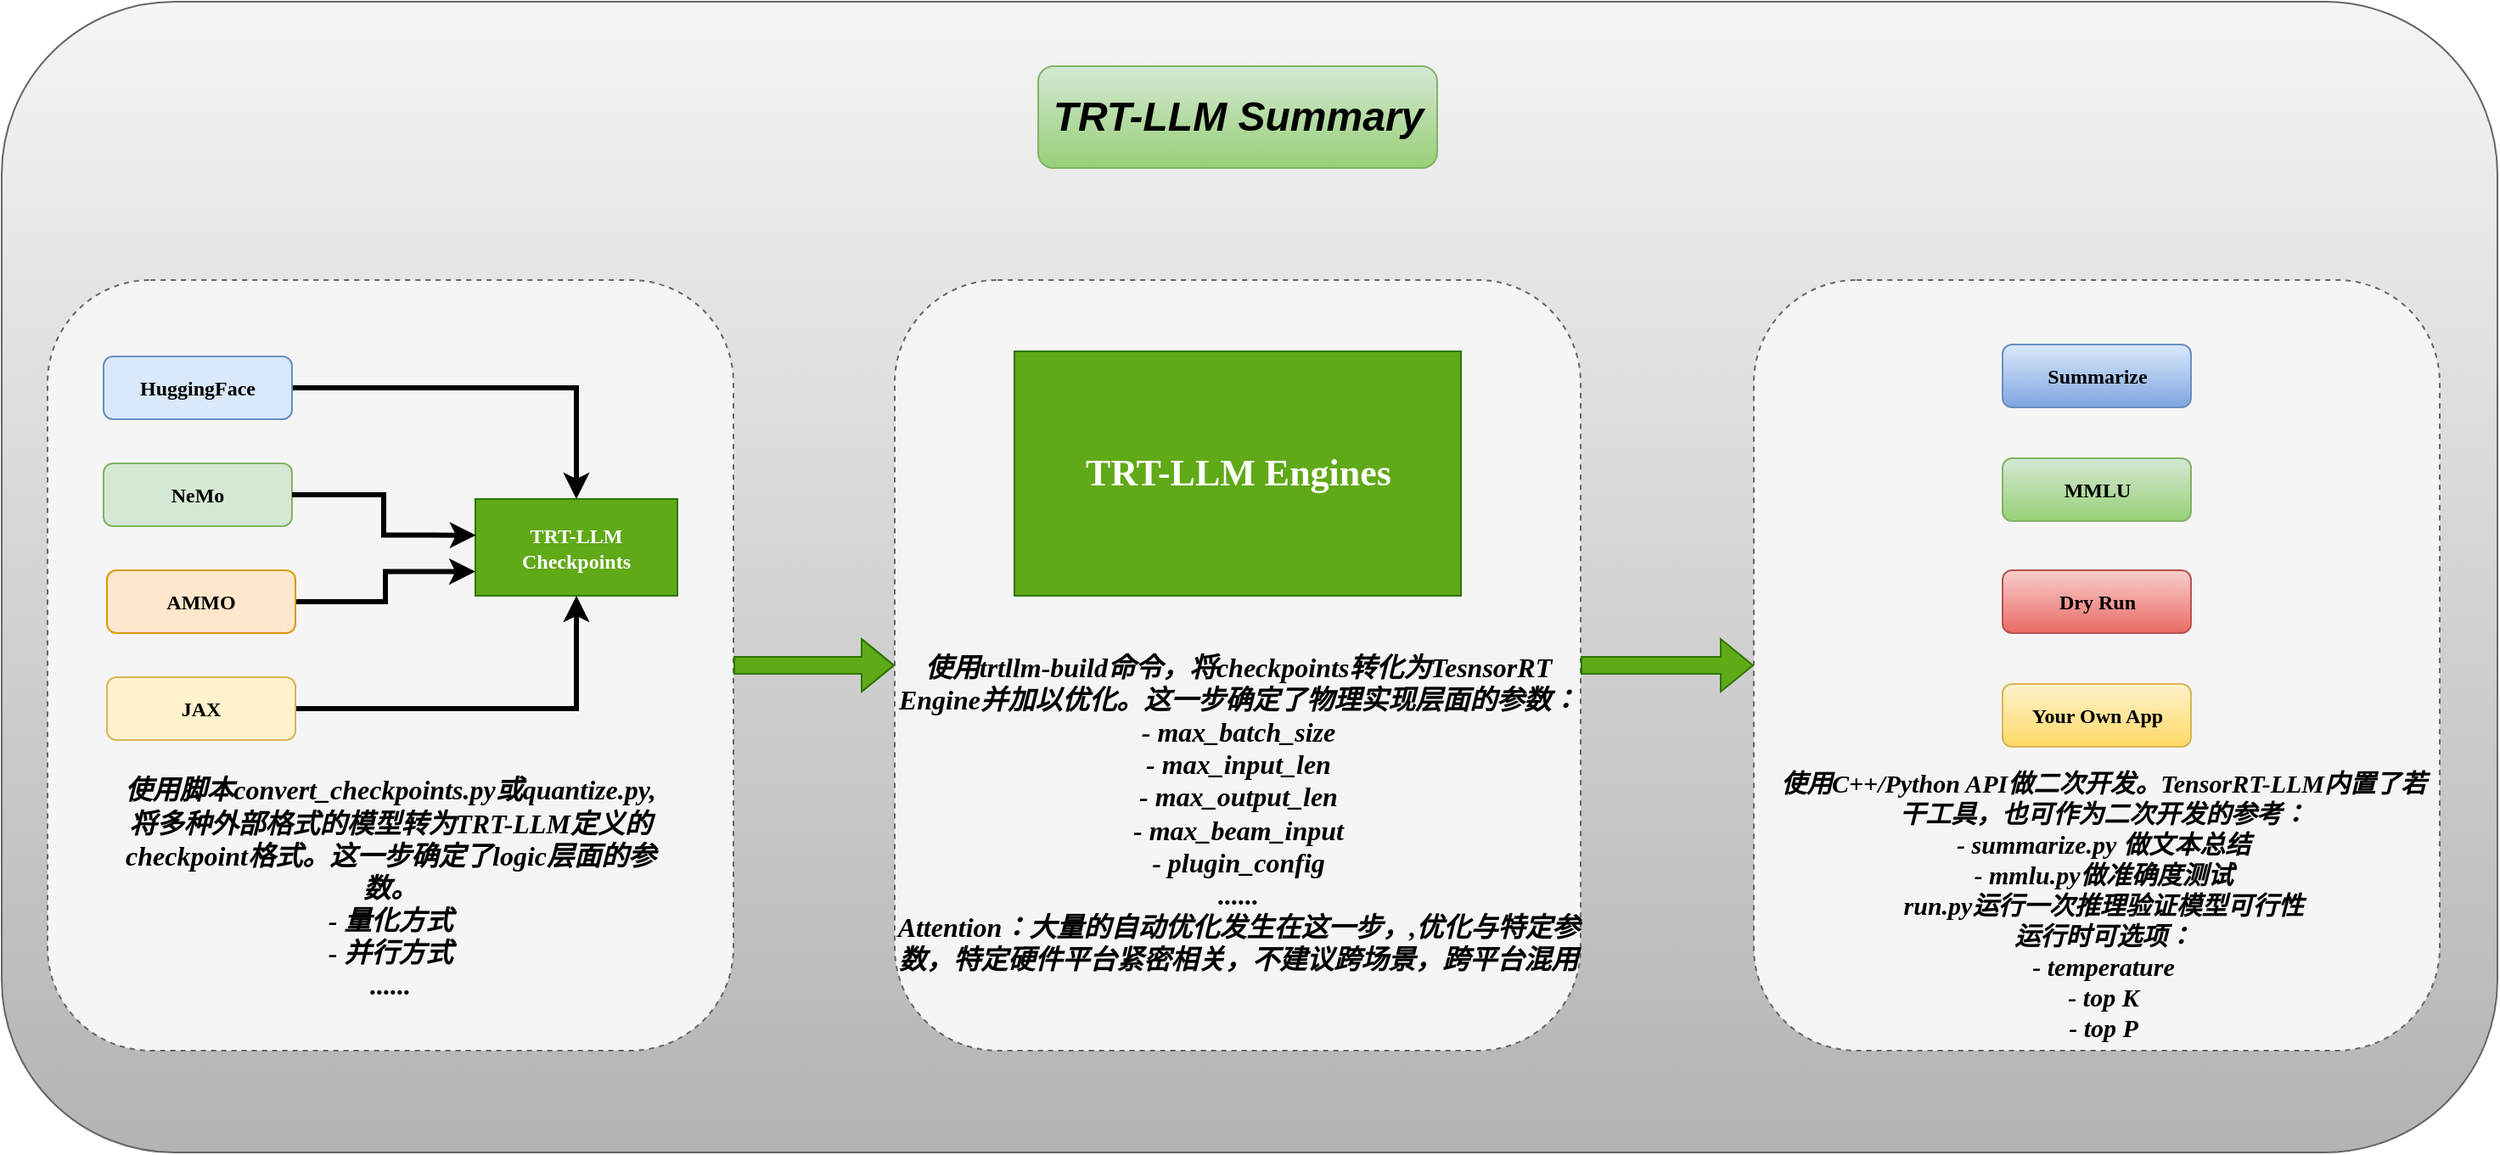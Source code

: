 <mxfile version="24.7.16">
  <diagram name="Page-1" id="Dnxth_gKGoHQhTlkixaQ">
    <mxGraphModel dx="1209" dy="1103" grid="0" gridSize="10" guides="1" tooltips="0" connect="1" arrows="0" fold="1" page="0" pageScale="1" pageWidth="850" pageHeight="1100" math="0" shadow="0">
      <root>
        <mxCell id="0" />
        <mxCell id="1" parent="0" />
        <mxCell id="gxb3YtXBHtRbfXQBGh1x-18" value="" style="rounded=1;whiteSpace=wrap;html=1;fillColor=#f5f5f5;gradientColor=#b3b3b3;strokeColor=#666666;" vertex="1" parent="1">
          <mxGeometry x="36" y="-79" width="1470" height="678" as="geometry" />
        </mxCell>
        <mxCell id="gxb3YtXBHtRbfXQBGh1x-2" value="" style="rounded=1;whiteSpace=wrap;html=1;fillColor=#f5f5f5;fontColor=#333333;strokeColor=#666666;dashed=1;" vertex="1" parent="1">
          <mxGeometry x="63" y="85" width="404" height="454" as="geometry" />
        </mxCell>
        <mxCell id="gxb3YtXBHtRbfXQBGh1x-8" style="edgeStyle=orthogonalEdgeStyle;rounded=0;orthogonalLoop=1;jettySize=auto;html=1;exitX=1;exitY=0.5;exitDx=0;exitDy=0;entryX=0.5;entryY=0;entryDx=0;entryDy=0;strokeWidth=3;" edge="1" parent="1" source="gxb3YtXBHtRbfXQBGh1x-3" target="gxb3YtXBHtRbfXQBGh1x-7">
          <mxGeometry relative="1" as="geometry" />
        </mxCell>
        <mxCell id="gxb3YtXBHtRbfXQBGh1x-3" value="&lt;font face=&quot;Georgia&quot;&gt;&lt;b&gt;HuggingFace&lt;/b&gt;&lt;/font&gt;" style="rounded=1;whiteSpace=wrap;html=1;fillColor=#dae8fc;strokeColor=#6c8ebf;" vertex="1" parent="1">
          <mxGeometry x="96" y="130" width="111" height="37" as="geometry" />
        </mxCell>
        <mxCell id="gxb3YtXBHtRbfXQBGh1x-4" value="&lt;font face=&quot;Georgia&quot;&gt;&lt;b&gt;NeMo&lt;/b&gt;&lt;/font&gt;" style="rounded=1;whiteSpace=wrap;html=1;fillColor=#d5e8d4;strokeColor=#82b366;" vertex="1" parent="1">
          <mxGeometry x="96" y="193" width="111" height="37" as="geometry" />
        </mxCell>
        <mxCell id="gxb3YtXBHtRbfXQBGh1x-13" style="edgeStyle=orthogonalEdgeStyle;rounded=0;orthogonalLoop=1;jettySize=auto;html=1;exitX=1;exitY=0.5;exitDx=0;exitDy=0;entryX=0;entryY=0.75;entryDx=0;entryDy=0;strokeWidth=3;" edge="1" parent="1" source="gxb3YtXBHtRbfXQBGh1x-5" target="gxb3YtXBHtRbfXQBGh1x-7">
          <mxGeometry relative="1" as="geometry" />
        </mxCell>
        <mxCell id="gxb3YtXBHtRbfXQBGh1x-5" value="&lt;font face=&quot;Georgia&quot;&gt;&lt;b&gt;AMMO&lt;/b&gt;&lt;/font&gt;" style="rounded=1;whiteSpace=wrap;html=1;fillColor=#ffe6cc;strokeColor=#d79b00;" vertex="1" parent="1">
          <mxGeometry x="98" y="256" width="111" height="37" as="geometry" />
        </mxCell>
        <mxCell id="gxb3YtXBHtRbfXQBGh1x-12" style="edgeStyle=orthogonalEdgeStyle;rounded=0;orthogonalLoop=1;jettySize=auto;html=1;exitX=1;exitY=0.5;exitDx=0;exitDy=0;entryX=0.5;entryY=1;entryDx=0;entryDy=0;strokeWidth=3;" edge="1" parent="1" source="gxb3YtXBHtRbfXQBGh1x-6" target="gxb3YtXBHtRbfXQBGh1x-7">
          <mxGeometry relative="1" as="geometry" />
        </mxCell>
        <mxCell id="gxb3YtXBHtRbfXQBGh1x-6" value="&lt;font face=&quot;Georgia&quot;&gt;&lt;b&gt;JAX&lt;/b&gt;&lt;/font&gt;" style="rounded=1;whiteSpace=wrap;html=1;fillColor=#fff2cc;strokeColor=#d6b656;" vertex="1" parent="1">
          <mxGeometry x="98" y="319" width="111" height="37" as="geometry" />
        </mxCell>
        <mxCell id="gxb3YtXBHtRbfXQBGh1x-7" value="&lt;font face=&quot;Georgia&quot;&gt;&lt;b&gt;TRT-LLM Checkpoints&lt;/b&gt;&lt;/font&gt;" style="rounded=0;whiteSpace=wrap;html=1;fillColor=#60a917;fontColor=#ffffff;strokeColor=#2D7600;" vertex="1" parent="1">
          <mxGeometry x="315" y="214" width="119" height="57" as="geometry" />
        </mxCell>
        <mxCell id="gxb3YtXBHtRbfXQBGh1x-15" style="edgeStyle=orthogonalEdgeStyle;rounded=0;orthogonalLoop=1;jettySize=auto;html=1;exitX=1;exitY=0.5;exitDx=0;exitDy=0;entryX=0.003;entryY=0.374;entryDx=0;entryDy=0;entryPerimeter=0;strokeWidth=3;" edge="1" parent="1" source="gxb3YtXBHtRbfXQBGh1x-4" target="gxb3YtXBHtRbfXQBGh1x-7">
          <mxGeometry relative="1" as="geometry" />
        </mxCell>
        <mxCell id="gxb3YtXBHtRbfXQBGh1x-17" value="&lt;b style=&quot;font-size: 16px;&quot;&gt;&lt;i style=&quot;&quot;&gt;&lt;font style=&quot;font-size: 16px;&quot; face=&quot;Georgia&quot;&gt;使用脚本convert_checkpoints.py或quantize.py,将多种外部格式的模型转为TRT-LLM定义的checkpoint格式。这一步确定了logic层面的参数。&lt;/font&gt;&lt;/i&gt;&lt;/b&gt;&lt;div style=&quot;font-size: 16px;&quot;&gt;&lt;b&gt;&lt;i&gt;&lt;font style=&quot;font-size: 16px;&quot; face=&quot;f1S0R8xksRw6-Nmn-3IS&quot;&gt;- 量化方式&lt;/font&gt;&lt;/i&gt;&lt;/b&gt;&lt;/div&gt;&lt;div style=&quot;font-size: 16px;&quot;&gt;&lt;b&gt;&lt;i&gt;&lt;font style=&quot;font-size: 16px;&quot; face=&quot;f1S0R8xksRw6-Nmn-3IS&quot;&gt;- 并行方式&lt;/font&gt;&lt;/i&gt;&lt;/b&gt;&lt;/div&gt;&lt;div style=&quot;font-size: 16px;&quot;&gt;&lt;b style=&quot;&quot;&gt;&lt;i style=&quot;&quot;&gt;&lt;font style=&quot;font-size: 16px;&quot; face=&quot;f1S0R8xksRw6-Nmn-3IS&quot;&gt;......&lt;/font&gt;&lt;/i&gt;&lt;/b&gt;&lt;/div&gt;" style="text;html=1;align=center;verticalAlign=middle;whiteSpace=wrap;rounded=0;" vertex="1" parent="1">
          <mxGeometry x="101" y="400" width="328" height="85" as="geometry" />
        </mxCell>
        <mxCell id="gxb3YtXBHtRbfXQBGh1x-19" value="" style="rounded=1;whiteSpace=wrap;html=1;fillColor=#f5f5f5;fontColor=#333333;strokeColor=#666666;dashed=1;" vertex="1" parent="1">
          <mxGeometry x="562" y="85" width="404" height="454" as="geometry" />
        </mxCell>
        <mxCell id="gxb3YtXBHtRbfXQBGh1x-20" value="&lt;b style=&quot;font-size: 16px;&quot;&gt;&lt;i style=&quot;&quot;&gt;&lt;font style=&quot;font-size: 16px;&quot; face=&quot;Georgia&quot;&gt;使用trtllm-build命令，将checkpoints转化为TesnsorRT Engine并加以优化。这一步确定了物理实现层面的参数：&lt;/font&gt;&lt;/i&gt;&lt;/b&gt;&lt;div style=&quot;font-size: 16px;&quot;&gt;&lt;b&gt;&lt;i&gt;&lt;font style=&quot;font-size: 16px;&quot; face=&quot;Georgia&quot;&gt;- max_batch_size&lt;/font&gt;&lt;/i&gt;&lt;/b&gt;&lt;/div&gt;&lt;div style=&quot;font-size: 16px;&quot;&gt;&lt;b&gt;&lt;i&gt;&lt;font style=&quot;font-size: 16px;&quot; face=&quot;Georgia&quot;&gt;- max_input_len&lt;/font&gt;&lt;/i&gt;&lt;/b&gt;&lt;/div&gt;&lt;div style=&quot;font-size: 16px;&quot;&gt;&lt;b&gt;&lt;i&gt;&lt;font style=&quot;font-size: 16px;&quot; face=&quot;Georgia&quot;&gt;- max_output_len&lt;/font&gt;&lt;/i&gt;&lt;/b&gt;&lt;/div&gt;&lt;div style=&quot;font-size: 16px;&quot;&gt;&lt;b&gt;&lt;i&gt;&lt;font style=&quot;font-size: 16px;&quot; face=&quot;Georgia&quot;&gt;- max_beam_input&lt;/font&gt;&lt;/i&gt;&lt;/b&gt;&lt;/div&gt;&lt;div style=&quot;font-size: 16px;&quot;&gt;&lt;b&gt;&lt;i&gt;&lt;font style=&quot;font-size: 16px;&quot; face=&quot;Georgia&quot;&gt;- plugin_config&lt;/font&gt;&lt;/i&gt;&lt;/b&gt;&lt;/div&gt;&lt;div style=&quot;font-size: 16px;&quot;&gt;&lt;font style=&quot;font-size: 16px;&quot; face=&quot;Georgia&quot;&gt;&lt;b&gt;&lt;i&gt;......&lt;/i&gt;&lt;/b&gt;&lt;/font&gt;&lt;/div&gt;&lt;div style=&quot;font-size: 16px;&quot;&gt;&lt;font style=&quot;font-size: 16px;&quot; face=&quot;Georgia&quot;&gt;&lt;b style=&quot;&quot;&gt;&lt;i style=&quot;&quot;&gt;Attention：大量的自动优化发生在这一步，,优化与特定参数，特定硬件平台紧密相关，不建议跨场景，跨平台混用&lt;/i&gt;&lt;/b&gt;&lt;/font&gt;&lt;/div&gt;" style="text;html=1;align=center;verticalAlign=middle;whiteSpace=wrap;rounded=0;" vertex="1" parent="1">
          <mxGeometry x="560.5" y="350" width="407" height="98" as="geometry" />
        </mxCell>
        <mxCell id="gxb3YtXBHtRbfXQBGh1x-21" value="&lt;font size=&quot;1&quot; face=&quot;Georgia&quot;&gt;&lt;b style=&quot;font-size: 22px;&quot;&gt;TRT-LLM Engines&lt;/b&gt;&lt;/font&gt;" style="rounded=0;whiteSpace=wrap;html=1;fillColor=#60a917;fontColor=#ffffff;strokeColor=#2D7600;" vertex="1" parent="1">
          <mxGeometry x="632.5" y="127" width="263" height="144" as="geometry" />
        </mxCell>
        <mxCell id="gxb3YtXBHtRbfXQBGh1x-23" value="" style="shape=flexArrow;endArrow=classic;html=1;rounded=0;entryX=0;entryY=0.5;entryDx=0;entryDy=0;exitX=1;exitY=0.5;exitDx=0;exitDy=0;fillColor=#60a917;strokeColor=#2D7600;" edge="1" parent="1" source="gxb3YtXBHtRbfXQBGh1x-2" target="gxb3YtXBHtRbfXQBGh1x-19">
          <mxGeometry width="50" height="50" relative="1" as="geometry">
            <mxPoint x="500" y="597" as="sourcePoint" />
            <mxPoint x="550" y="547" as="targetPoint" />
            <Array as="points">
              <mxPoint x="514" y="312" />
            </Array>
          </mxGeometry>
        </mxCell>
        <mxCell id="gxb3YtXBHtRbfXQBGh1x-24" value="" style="rounded=1;whiteSpace=wrap;html=1;fillColor=#f5f5f5;fontColor=#333333;strokeColor=#666666;dashed=1;" vertex="1" parent="1">
          <mxGeometry x="1068" y="85" width="404" height="454" as="geometry" />
        </mxCell>
        <mxCell id="gxb3YtXBHtRbfXQBGh1x-26" value="&lt;b&gt;&lt;i&gt;&lt;font style=&quot;font-size: 24px;&quot;&gt;TRT-LLM Summary&lt;/font&gt;&lt;/i&gt;&lt;/b&gt;" style="rounded=1;whiteSpace=wrap;html=1;fillColor=#d5e8d4;gradientColor=#97d077;strokeColor=#82b366;" vertex="1" parent="1">
          <mxGeometry x="646.5" y="-41" width="235" height="60" as="geometry" />
        </mxCell>
        <mxCell id="gxb3YtXBHtRbfXQBGh1x-28" value="" style="shape=flexArrow;endArrow=classic;html=1;rounded=0;entryX=0;entryY=0.5;entryDx=0;entryDy=0;exitX=1;exitY=0.5;exitDx=0;exitDy=0;fillColor=#60a917;strokeColor=#2D7600;" edge="1" parent="1" source="gxb3YtXBHtRbfXQBGh1x-19" target="gxb3YtXBHtRbfXQBGh1x-24">
          <mxGeometry width="50" height="50" relative="1" as="geometry">
            <mxPoint x="988" y="493" as="sourcePoint" />
            <mxPoint x="1038" y="443" as="targetPoint" />
          </mxGeometry>
        </mxCell>
        <mxCell id="gxb3YtXBHtRbfXQBGh1x-29" value="&lt;font face=&quot;Georgia&quot;&gt;&lt;b&gt;Summarize&lt;/b&gt;&lt;/font&gt;" style="rounded=1;whiteSpace=wrap;html=1;fillColor=#dae8fc;strokeColor=#6c8ebf;gradientColor=#7ea6e0;" vertex="1" parent="1">
          <mxGeometry x="1214.5" y="123" width="111" height="37" as="geometry" />
        </mxCell>
        <mxCell id="gxb3YtXBHtRbfXQBGh1x-30" value="&lt;font face=&quot;Georgia&quot;&gt;&lt;b&gt;MMLU&lt;/b&gt;&lt;/font&gt;" style="rounded=1;whiteSpace=wrap;html=1;fillColor=#d5e8d4;strokeColor=#82b366;gradientColor=#97d077;" vertex="1" parent="1">
          <mxGeometry x="1214.5" y="190" width="111" height="37" as="geometry" />
        </mxCell>
        <mxCell id="gxb3YtXBHtRbfXQBGh1x-31" value="&lt;font face=&quot;Georgia&quot;&gt;&lt;b&gt;Dry Run&lt;/b&gt;&lt;/font&gt;" style="rounded=1;whiteSpace=wrap;html=1;fillColor=#f8cecc;strokeColor=#b85450;gradientColor=#ea6b66;" vertex="1" parent="1">
          <mxGeometry x="1214.5" y="256" width="111" height="37" as="geometry" />
        </mxCell>
        <mxCell id="gxb3YtXBHtRbfXQBGh1x-32" value="&lt;font face=&quot;Georgia&quot;&gt;&lt;b&gt;Your Own App&lt;/b&gt;&lt;/font&gt;" style="rounded=1;whiteSpace=wrap;html=1;fillColor=#fff2cc;strokeColor=#d6b656;gradientColor=#ffd966;" vertex="1" parent="1">
          <mxGeometry x="1214.5" y="323" width="111" height="37" as="geometry" />
        </mxCell>
        <mxCell id="gxb3YtXBHtRbfXQBGh1x-33" value="&lt;span style=&quot;font-size: 15px;&quot;&gt;&lt;i style=&quot;&quot;&gt;&lt;font face=&quot;Georgia&quot; style=&quot;font-size: 15px;&quot;&gt;&lt;b style=&quot;&quot;&gt;使用C++/Python API做二次开发。TensorRT-LLM内置了若干工具，也可作为二次开发的参考：&lt;/b&gt;&lt;/font&gt;&lt;/i&gt;&lt;/span&gt;&lt;div style=&quot;font-size: 15px;&quot;&gt;&lt;i&gt;&lt;font face=&quot;OAxIPNUQxBI5j9LFfn8c&quot; style=&quot;font-size: 15px;&quot;&gt;&lt;b&gt;- summarize.py 做文本总结&lt;/b&gt;&lt;/font&gt;&lt;/i&gt;&lt;/div&gt;&lt;div style=&quot;font-size: 15px;&quot;&gt;&lt;i&gt;&lt;font face=&quot;OAxIPNUQxBI5j9LFfn8c&quot; style=&quot;font-size: 15px;&quot;&gt;&lt;b&gt;- mmlu.py做准确度测试&lt;/b&gt;&lt;/font&gt;&lt;/i&gt;&lt;/div&gt;&lt;div style=&quot;font-size: 15px;&quot;&gt;&lt;i&gt;&lt;font face=&quot;OAxIPNUQxBI5j9LFfn8c&quot; style=&quot;font-size: 15px;&quot;&gt;&lt;b&gt;run.py运行一次推理验证模型可行性&lt;/b&gt;&lt;/font&gt;&lt;/i&gt;&lt;/div&gt;&lt;div style=&quot;font-size: 15px;&quot;&gt;&lt;i&gt;&lt;font face=&quot;OAxIPNUQxBI5j9LFfn8c&quot; style=&quot;font-size: 15px;&quot;&gt;&lt;b&gt;运行时可选项：&lt;/b&gt;&lt;/font&gt;&lt;/i&gt;&lt;/div&gt;&lt;div style=&quot;font-size: 15px;&quot;&gt;&lt;i&gt;&lt;font face=&quot;OAxIPNUQxBI5j9LFfn8c&quot; style=&quot;font-size: 15px;&quot;&gt;&lt;b&gt;- temperature&lt;/b&gt;&lt;/font&gt;&lt;/i&gt;&lt;/div&gt;&lt;div style=&quot;font-size: 15px;&quot;&gt;&lt;i&gt;&lt;font face=&quot;OAxIPNUQxBI5j9LFfn8c&quot; style=&quot;font-size: 15px;&quot;&gt;&lt;b&gt;- top K&lt;/b&gt;&lt;/font&gt;&lt;/i&gt;&lt;/div&gt;&lt;div style=&quot;font-size: 15px;&quot;&gt;&lt;i style=&quot;&quot;&gt;&lt;font face=&quot;OAxIPNUQxBI5j9LFfn8c&quot; style=&quot;font-size: 15px;&quot;&gt;&lt;b style=&quot;&quot;&gt;- top P&lt;/b&gt;&lt;/font&gt;&lt;/i&gt;&lt;/div&gt;" style="text;html=1;align=center;verticalAlign=middle;whiteSpace=wrap;rounded=0;" vertex="1" parent="1">
          <mxGeometry x="1080" y="421" width="388" height="64" as="geometry" />
        </mxCell>
      </root>
    </mxGraphModel>
  </diagram>
</mxfile>
